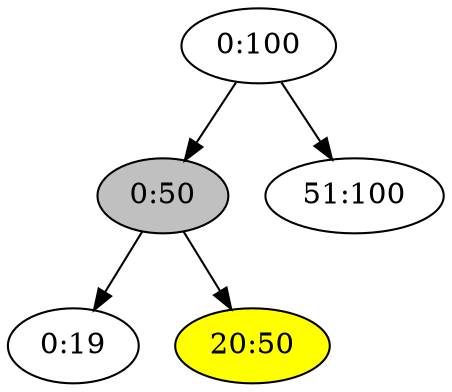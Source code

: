 digraph "l1-i20:50" {

/* Nodes */

N_0_100[label="0:100"];
N_0_50[label="0:50"][style="filled"][fillcolor="grey"];
N_0_19[label="0:19"];
N_20_50[label="20:50"][style="filled"][fillcolor="yellow"];
N_51_100[label="51:100"];

/* Edges */

N_0_50 -> N_0_19;
N_0_50 -> N_20_50;
N_0_100 -> N_0_50;
N_0_100 -> N_51_100;
}
